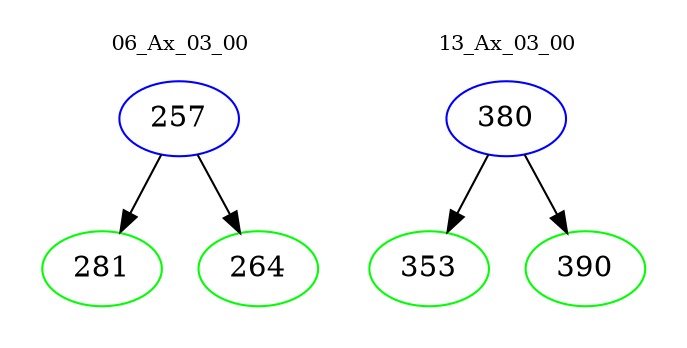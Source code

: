 digraph{
subgraph cluster_0 {
color = white
label = "06_Ax_03_00";
fontsize=10;
T0_257 [label="257", color="blue"]
T0_257 -> T0_281 [color="black"]
T0_281 [label="281", color="green"]
T0_257 -> T0_264 [color="black"]
T0_264 [label="264", color="green"]
}
subgraph cluster_1 {
color = white
label = "13_Ax_03_00";
fontsize=10;
T1_380 [label="380", color="blue"]
T1_380 -> T1_353 [color="black"]
T1_353 [label="353", color="green"]
T1_380 -> T1_390 [color="black"]
T1_390 [label="390", color="green"]
}
}
